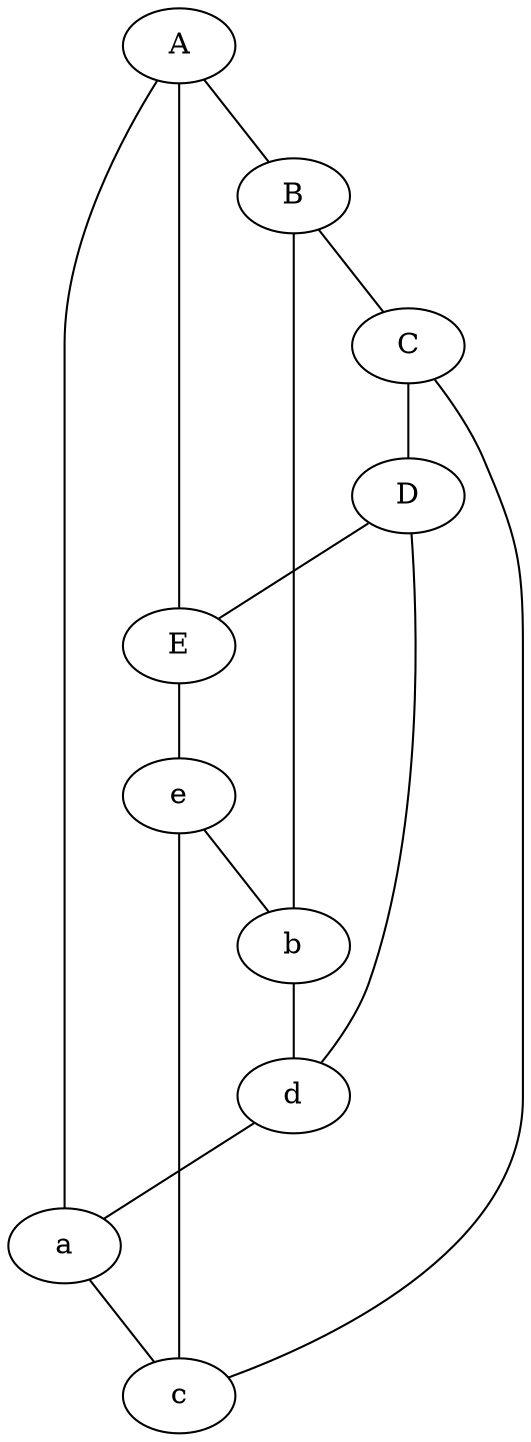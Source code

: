 graph G {
0[label=A];
1[label=B];
2[label=C];
3[label=D];
4[label=E];
5[label=a];
6[label=b];
7[label=c];
8[label=d];
9[label=e];
0--1 ;
1--2 ;
2--3 ;
3--4 ;
4--0 ;
0--5 ;
1--6 ;
2--7 ;
3--8 ;
4--9 ;
5--7 ;
6--8 ;
7--9 ;
8--5 ;
9--6 ;
}
